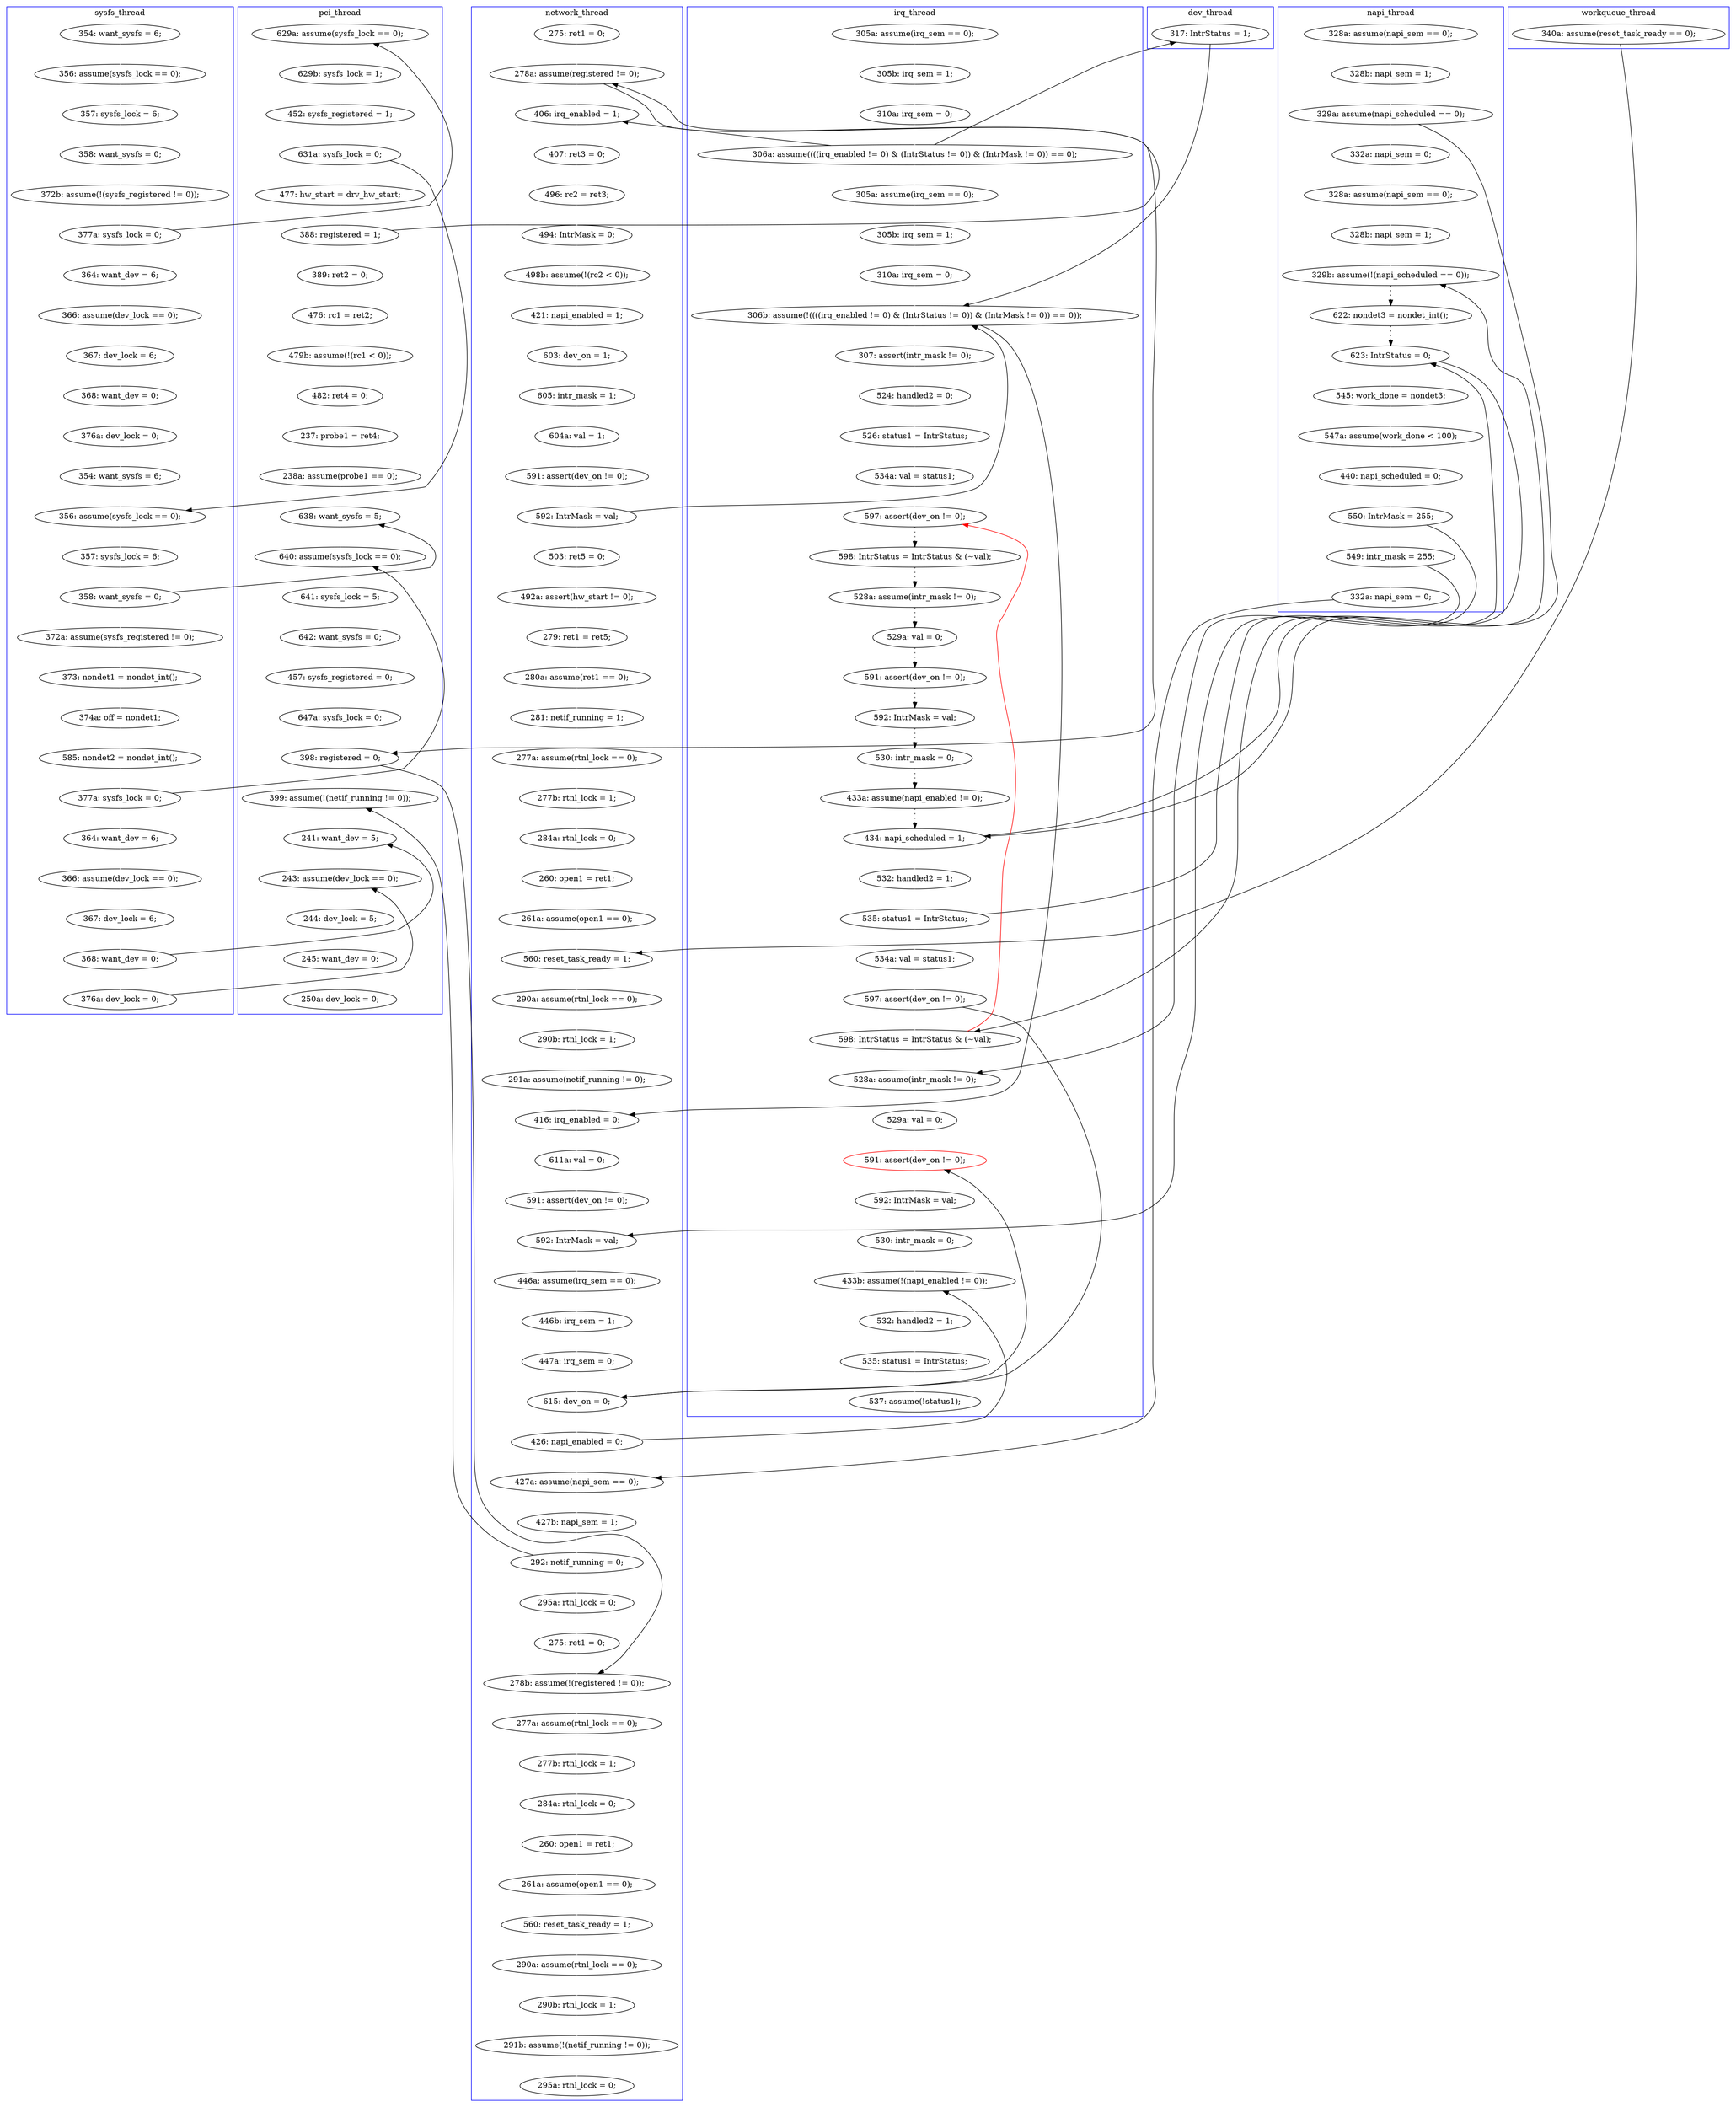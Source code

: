 digraph Counterexample {
	204 -> 205 [color = white, style = solid]
	353 -> 356 [color = white, style = solid]
	99 -> 100 [color = white, style = solid]
	234 -> 241 [color = white, style = solid]
	49 -> 55 [color = white, style = solid]
	182 -> 184 [color = white, style = solid]
	317 -> 322 [color = white, style = solid]
	299 -> 304 [color = white, style = solid]
	189 -> 191 [color = white, style = solid]
	42 -> 57 [color = white, style = solid]
	230 -> 235 [color = black, style = solid, constraint = false]
	340 -> 349 [color = white, style = solid]
	205 -> 206 [color = white, style = solid]
	87 -> 170 [color = black, style = solid, constraint = false]
	115 -> 126 [color = white, style = solid]
	167 -> 168 [color = white, style = solid]
	148 -> 154 [color = white, style = solid]
	55 -> 120 [color = black, style = solid, constraint = false]
	133 -> 134 [color = white, style = solid]
	95 -> 96 [color = white, style = solid]
	244 -> 246 [color = white, style = solid]
	35 -> 36 [color = white, style = solid]
	36 -> 40 [color = white, style = solid]
	252 -> 253 [color = white, style = solid]
	269 -> 271 [color = white, style = solid]
	309 -> 315 [color = white, style = solid]
	55 -> 110 [color = black, style = solid, constraint = false]
	146 -> 153 [color = white, style = solid]
	250 -> 255 [color = white, style = solid]
	284 -> 342 [color = black, style = solid, constraint = false]
	44 -> 51 [color = white, style = solid]
	170 -> 171 [color = white, style = solid]
	248 -> 272 [color = black, style = solid, constraint = false]
	155 -> 158 [color = black, style = dotted]
	168 -> 178 [color = white, style = solid]
	53 -> 54 [color = white, style = solid]
	206 -> 207 [color = white, style = solid]
	47 -> 48 [color = white, style = solid]
	159 -> 162 [color = white, style = solid]
	255 -> 260 [color = white, style = solid]
	81 -> 82 [color = white, style = solid]
	135 -> 136 [color = white, style = solid]
	291 -> 293 [color = white, style = solid]
	267 -> 269 [color = white, style = solid]
	67 -> 101 [color = white, style = solid]
	350 -> 353 [color = white, style = solid]
	82 -> 85 [color = white, style = solid]
	241 -> 286 [color = black, style = solid, constraint = false]
	52 -> 53 [color = white, style = solid]
	143 -> 148 [color = white, style = solid]
	195 -> 249 [color = white, style = solid]
	187 -> 195 [color = white, style = solid]
	272 -> 276 [color = white, style = solid]
	260 -> 267 [color = white, style = solid]
	254 -> 323 [color = black, style = solid, constraint = false]
	55 -> 114 [color = white, style = solid]
	329 -> 331 [color = white, style = solid]
	298 -> 307 [color = white, style = solid]
	34 -> 35 [color = white, style = solid]
	331 -> 332 [color = white, style = solid]
	44 -> 81 [color = black, style = solid, constraint = false]
	57 -> 220 [color = black, style = solid, constraint = false]
	94 -> 95 [color = white, style = solid]
	344 -> 346 [color = white, style = solid]
	254 -> 284 [color = white, style = solid]
	315 -> 317 [color = white, style = solid]
	342 -> 343 [color = white, style = solid]
	249 -> 250 [color = white, style = solid]
	85 -> 87 [color = white, style = solid]
	286 -> 291 [color = white, style = solid]
	291 -> 315 [color = black, style = solid, constraint = false]
	154 -> 155 [color = black, style = dotted]
	51 -> 52 [color = white, style = solid]
	263 -> 272 [color = white, style = solid]
	328 -> 329 [color = white, style = solid]
	136 -> 141 [color = white, style = solid]
	179 -> 182 [color = white, style = solid]
	126 -> 135 [color = white, style = solid]
	164 -> 167 [color = white, style = solid]
	241 -> 263 [color = white, style = solid]
	48 -> 49 [color = white, style = solid]
	335 -> 340 [color = white, style = solid]
	174 -> 175 [color = white, style = solid]
	311 -> 328 [color = white, style = solid]
	236 -> 239 [color = white, style = solid]
	246 -> 248 [color = white, style = solid]
	292 -> 318 [color = white, style = solid]
	134 -> 146 [color = white, style = solid]
	87 -> 89 [color = white, style = solid]
	100 -> 159 [color = white, style = solid]
	230 -> 234 [color = white, style = solid]
	233 -> 235 [color = black, style = dotted]
	158 -> 163 [color = black, style = dotted]
	282 -> 283 [color = white, style = solid]
	181 -> 189 [color = white, style = solid]
	30 -> 34 [color = white, style = solid]
	235 -> 263 [color = black, style = solid, constraint = false]
	263 -> 154 [color = red, style = solid, constraint = false]
	229 -> 292 [color = white, style = solid]
	235 -> 236 [color = white, style = solid]
	172 -> 174 [color = white, style = solid]
	189 -> 205 [color = black, style = solid, constraint = false]
	283 -> 286 [color = white, style = solid]
	110 -> 111 [color = white, style = solid]
	101 -> 110 [color = white, style = solid]
	41 -> 42 [color = white, style = solid]
	175 -> 176 [color = white, style = solid]
	111 -> 112 [color = white, style = solid]
	96 -> 99 [color = white, style = solid]
	208 -> 211 [color = black, style = dotted]
	220 -> 223 [color = black, style = solid, constraint = false]
	112 -> 116 [color = white, style = solid]
	54 -> 78 [color = white, style = solid]
	178 -> 179 [color = white, style = solid]
	71 -> 73 [color = white, style = solid]
	318 -> 323 [color = white, style = solid]
	297 -> 298 [color = white, style = solid]
	114 -> 115 [color = white, style = solid]
	332 -> 335 [color = white, style = solid]
	297 -> 318 [color = black, style = solid, constraint = false]
	73 -> 74 [color = white, style = solid]
	123 -> 129 [color = white, style = solid]
	293 -> 294 [color = white, style = solid]
	219 -> 220 [color = black, style = dotted]
	120 -> 135 [color = black, style = solid, constraint = false]
	135 -> 260 [color = black, style = solid, constraint = false]
	176 -> 181 [color = white, style = solid]
	57 -> 71 [color = white, style = solid]
	191 -> 252 [color = white, style = solid]
	246 -> 271 [color = black, style = solid, constraint = false]
	304 -> 309 [color = white, style = solid]
	130 -> 131 [color = white, style = solid]
	280 -> 293 [color = black, style = solid, constraint = false]
	172 -> 204 [color = black, style = solid, constraint = false]
	307 -> 311 [color = white, style = solid]
	141 -> 143 [color = white, style = solid]
	94 -> 101 [color = black, style = solid, constraint = false]
	40 -> 44 [color = white, style = solid]
	78 -> 149 [color = white, style = solid]
	116 -> 118 [color = white, style = solid]
	343 -> 344 [color = white, style = solid]
	153 -> 164 [color = white, style = solid]
	89 -> 94 [color = white, style = solid]
	214 -> 219 [color = black, style = dotted]
	253 -> 254 [color = white, style = solid]
	294 -> 297 [color = white, style = solid]
	239 -> 244 [color = white, style = solid]
	184 -> 187 [color = white, style = solid]
	223 -> 233 [color = black, style = dotted]
	118 -> 123 [color = white, style = solid]
	171 -> 172 [color = white, style = solid]
	131 -> 133 [color = white, style = solid]
	101 -> 292 [color = black, style = solid, constraint = false]
	207 -> 212 [color = white, style = solid]
	220 -> 222 [color = white, style = solid]
	286 -> 299 [color = black, style = solid, constraint = false]
	149 -> 170 [color = white, style = solid]
	276 -> 299 [color = white, style = solid]
	129 -> 130 [color = white, style = solid]
	212 -> 229 [color = white, style = solid]
	281 -> 282 [color = white, style = solid]
	162 -> 204 [color = white, style = solid]
	292 -> 311 [color = black, style = solid, constraint = false]
	222 -> 230 [color = white, style = solid]
	349 -> 350 [color = white, style = solid]
	271 -> 281 [color = white, style = solid]
	211 -> 214 [color = black, style = dotted]
	74 -> 223 [color = white, style = solid]
	163 -> 208 [color = black, style = dotted]
	248 -> 280 [color = white, style = solid]
	322 -> 324 [color = white, style = solid]
	38 -> 195 [color = black, style = solid, constraint = false]
	323 -> 342 [color = white, style = solid]
	134 -> 135 [color = black, style = solid, constraint = false]
	subgraph cluster5 {
		label = workqueue_thread
		color = blue
		38  [label = "340a: assume(reset_task_ready == 0);"]
	}
	subgraph cluster1 {
		label = pci_thread
		color = blue
		207  [label = "642: want_sysfs = 0;"]
		212  [label = "457: sysfs_registered = 0;"]
		346  [label = "250a: dev_lock = 0;"]
		82  [label = "629b: sysfs_lock = 1;"]
		342  [label = "243: assume(dev_lock == 0);"]
		81  [label = "629a: assume(sysfs_lock == 0);"]
		204  [label = "638: want_sysfs = 5;"]
		85  [label = "452: sysfs_registered = 1;"]
		89  [label = "477: hw_start = drv_hw_start;"]
		94  [label = "388: registered = 1;"]
		100  [label = "482: ret4 = 0;"]
		162  [label = "238a: assume(probe1 == 0);"]
		344  [label = "245: want_dev = 0;"]
		205  [label = "640: assume(sysfs_lock == 0);"]
		323  [label = "241: want_dev = 5;"]
		292  [label = "398: registered = 0;"]
		343  [label = "244: dev_lock = 5;"]
		95  [label = "389: ret2 = 0;"]
		318  [label = "399: assume(!(netif_running != 0));"]
		206  [label = "641: sysfs_lock = 5;"]
		99  [label = "479b: assume(!(rc1 < 0));"]
		229  [label = "647a: sysfs_lock = 0;"]
		87  [label = "631a: sysfs_lock = 0;"]
		159  [label = "237: probe1 = ret4;"]
		96  [label = "476: rc1 = ret2;"]
	}
	subgraph cluster4 {
		label = napi_thread
		color = blue
		235  [label = "623: IntrStatus = 0;"]
		41  [label = "328a: assume(napi_sem == 0);"]
		42  [label = "328b: napi_sem = 1;"]
		57  [label = "329a: assume(napi_scheduled == 0);"]
		280  [label = "332a: napi_sem = 0;"]
		246  [label = "550: IntrMask = 255;"]
		244  [label = "440: napi_scheduled = 0;"]
		236  [label = "545: work_done = nondet3;"]
		74  [label = "328b: napi_sem = 1;"]
		223  [label = "329b: assume(!(napi_scheduled == 0));"]
		248  [label = "549: intr_mask = 255;"]
		71  [label = "332a: napi_sem = 0;"]
		233  [label = "622: nondet3 = nondet_int();"]
		239  [label = "547a: assume(work_done < 100);"]
		73  [label = "328a: assume(napi_sem == 0);"]
	}
	subgraph cluster6 {
		label = sysfs_thread
		color = blue
		54  [label = "368: want_dev = 0;"]
		252  [label = "366: assume(dev_lock == 0);"]
		254  [label = "368: want_dev = 0;"]
		30  [label = "354: want_sysfs = 6;"]
		44  [label = "377a: sysfs_lock = 0;"]
		34  [label = "356: assume(sysfs_lock == 0);"]
		36  [label = "358: want_sysfs = 0;"]
		53  [label = "367: dev_lock = 6;"]
		40  [label = "372b: assume(!(sysfs_registered != 0));"]
		174  [label = "372a: assume(sysfs_registered != 0);"]
		189  [label = "377a: sysfs_lock = 0;"]
		284  [label = "376a: dev_lock = 0;"]
		51  [label = "364: want_dev = 6;"]
		35  [label = "357: sysfs_lock = 6;"]
		191  [label = "364: want_dev = 6;"]
		253  [label = "367: dev_lock = 6;"]
		175  [label = "373: nondet1 = nondet_int();"]
		171  [label = "357: sysfs_lock = 6;"]
		149  [label = "354: want_sysfs = 6;"]
		181  [label = "585: nondet2 = nondet_int();"]
		172  [label = "358: want_sysfs = 0;"]
		78  [label = "376a: dev_lock = 0;"]
		176  [label = "374a: off = nondet1;"]
		170  [label = "356: assume(sysfs_lock == 0);"]
		52  [label = "366: assume(dev_lock == 0);"]
	}
	subgraph cluster2 {
		label = network_thread
		color = blue
		328  [label = "277a: assume(rtnl_lock == 0);"]
		286  [label = "615: dev_on = 0;"]
		353  [label = "291b: assume(!(netif_running != 0));"]
		267  [label = "611a: val = 0;"]
		118  [label = "498b: assume(!(rc2 < 0));"]
		282  [label = "446b: irq_sem = 1;"]
		131  [label = "604a: val = 1;"]
		123  [label = "421: napi_enabled = 1;"]
		350  [label = "290b: rtnl_lock = 1;"]
		134  [label = "592: IntrMask = val;"]
		184  [label = "260: open1 = ret1;"]
		271  [label = "592: IntrMask = val;"]
		130  [label = "605: intr_mask = 1;"]
		293  [label = "427a: assume(napi_sem == 0);"]
		182  [label = "284a: rtnl_lock = 0;"]
		291  [label = "426: napi_enabled = 0;"]
		178  [label = "277a: assume(rtnl_lock == 0);"]
		153  [label = "492a: assert(hw_start != 0);"]
		335  [label = "261a: assume(open1 == 0);"]
		129  [label = "603: dev_on = 1;"]
		340  [label = "560: reset_task_ready = 1;"]
		101  [label = "278a: assume(registered != 0);"]
		195  [label = "560: reset_task_ready = 1;"]
		168  [label = "281: netif_running = 1;"]
		298  [label = "295a: rtnl_lock = 0;"]
		146  [label = "503: ret5 = 0;"]
		250  [label = "290b: rtnl_lock = 1;"]
		349  [label = "290a: assume(rtnl_lock == 0);"]
		283  [label = "447a: irq_sem = 0;"]
		67  [label = "275: ret1 = 0;"]
		260  [label = "416: irq_enabled = 0;"]
		167  [label = "280a: assume(ret1 == 0);"]
		164  [label = "279: ret1 = ret5;"]
		297  [label = "292: netif_running = 0;"]
		332  [label = "260: open1 = ret1;"]
		281  [label = "446a: assume(irq_sem == 0);"]
		249  [label = "290a: assume(rtnl_lock == 0);"]
		133  [label = "591: assert(dev_on != 0);"]
		112  [label = "496: rc2 = ret3;"]
		255  [label = "291a: assume(netif_running != 0);"]
		187  [label = "261a: assume(open1 == 0);"]
		116  [label = "494: IntrMask = 0;"]
		179  [label = "277b: rtnl_lock = 1;"]
		294  [label = "427b: napi_sem = 1;"]
		331  [label = "284a: rtnl_lock = 0;"]
		307  [label = "275: ret1 = 0;"]
		269  [label = "591: assert(dev_on != 0);"]
		111  [label = "407: ret3 = 0;"]
		110  [label = "406: irq_enabled = 1;"]
		356  [label = "295a: rtnl_lock = 0;"]
		329  [label = "277b: rtnl_lock = 1;"]
		311  [label = "278b: assume(!(registered != 0));"]
	}
	subgraph cluster7 {
		label = dev_thread
		color = blue
		120  [label = "317: IntrStatus = 1;"]
	}
	subgraph cluster3 {
		label = irq_thread
		color = blue
		220  [label = "434: napi_scheduled = 1;"]
		299  [label = "591: assert(dev_on != 0);", color = red]
		214  [label = "530: intr_mask = 0;"]
		309  [label = "530: intr_mask = 0;"]
		55  [label = "306a: assume((((irq_enabled != 0) & (IntrStatus != 0)) & (IntrMask != 0)) == 0);"]
		163  [label = "529a: val = 0;"]
		158  [label = "528a: assume(intr_mask != 0);"]
		211  [label = "592: IntrMask = val;"]
		114  [label = "305a: assume(irq_sem == 0);"]
		135  [label = "306b: assume(!((((irq_enabled != 0) & (IntrStatus != 0)) & (IntrMask != 0)) == 0));"]
		276  [label = "529a: val = 0;"]
		115  [label = "305b: irq_sem = 1;"]
		304  [label = "592: IntrMask = val;"]
		141  [label = "524: handled2 = 0;"]
		263  [label = "598: IntrStatus = IntrStatus & (~val);"]
		315  [label = "433b: assume(!(napi_enabled != 0));"]
		155  [label = "598: IntrStatus = IntrStatus & (~val);"]
		234  [label = "534a: val = status1;"]
		126  [label = "310a: irq_sem = 0;"]
		208  [label = "591: assert(dev_on != 0);"]
		219  [label = "433a: assume(napi_enabled != 0);"]
		48  [label = "305b: irq_sem = 1;"]
		324  [label = "537: assume(!status1);"]
		222  [label = "532: handled2 = 1;"]
		322  [label = "535: status1 = IntrStatus;"]
		49  [label = "310a: irq_sem = 0;"]
		136  [label = "307: assert(intr_mask != 0);"]
		143  [label = "526: status1 = IntrStatus;"]
		317  [label = "532: handled2 = 1;"]
		230  [label = "535: status1 = IntrStatus;"]
		47  [label = "305a: assume(irq_sem == 0);"]
		154  [label = "597: assert(dev_on != 0);"]
		272  [label = "528a: assume(intr_mask != 0);"]
		241  [label = "597: assert(dev_on != 0);"]
		148  [label = "534a: val = status1;"]
	}
}